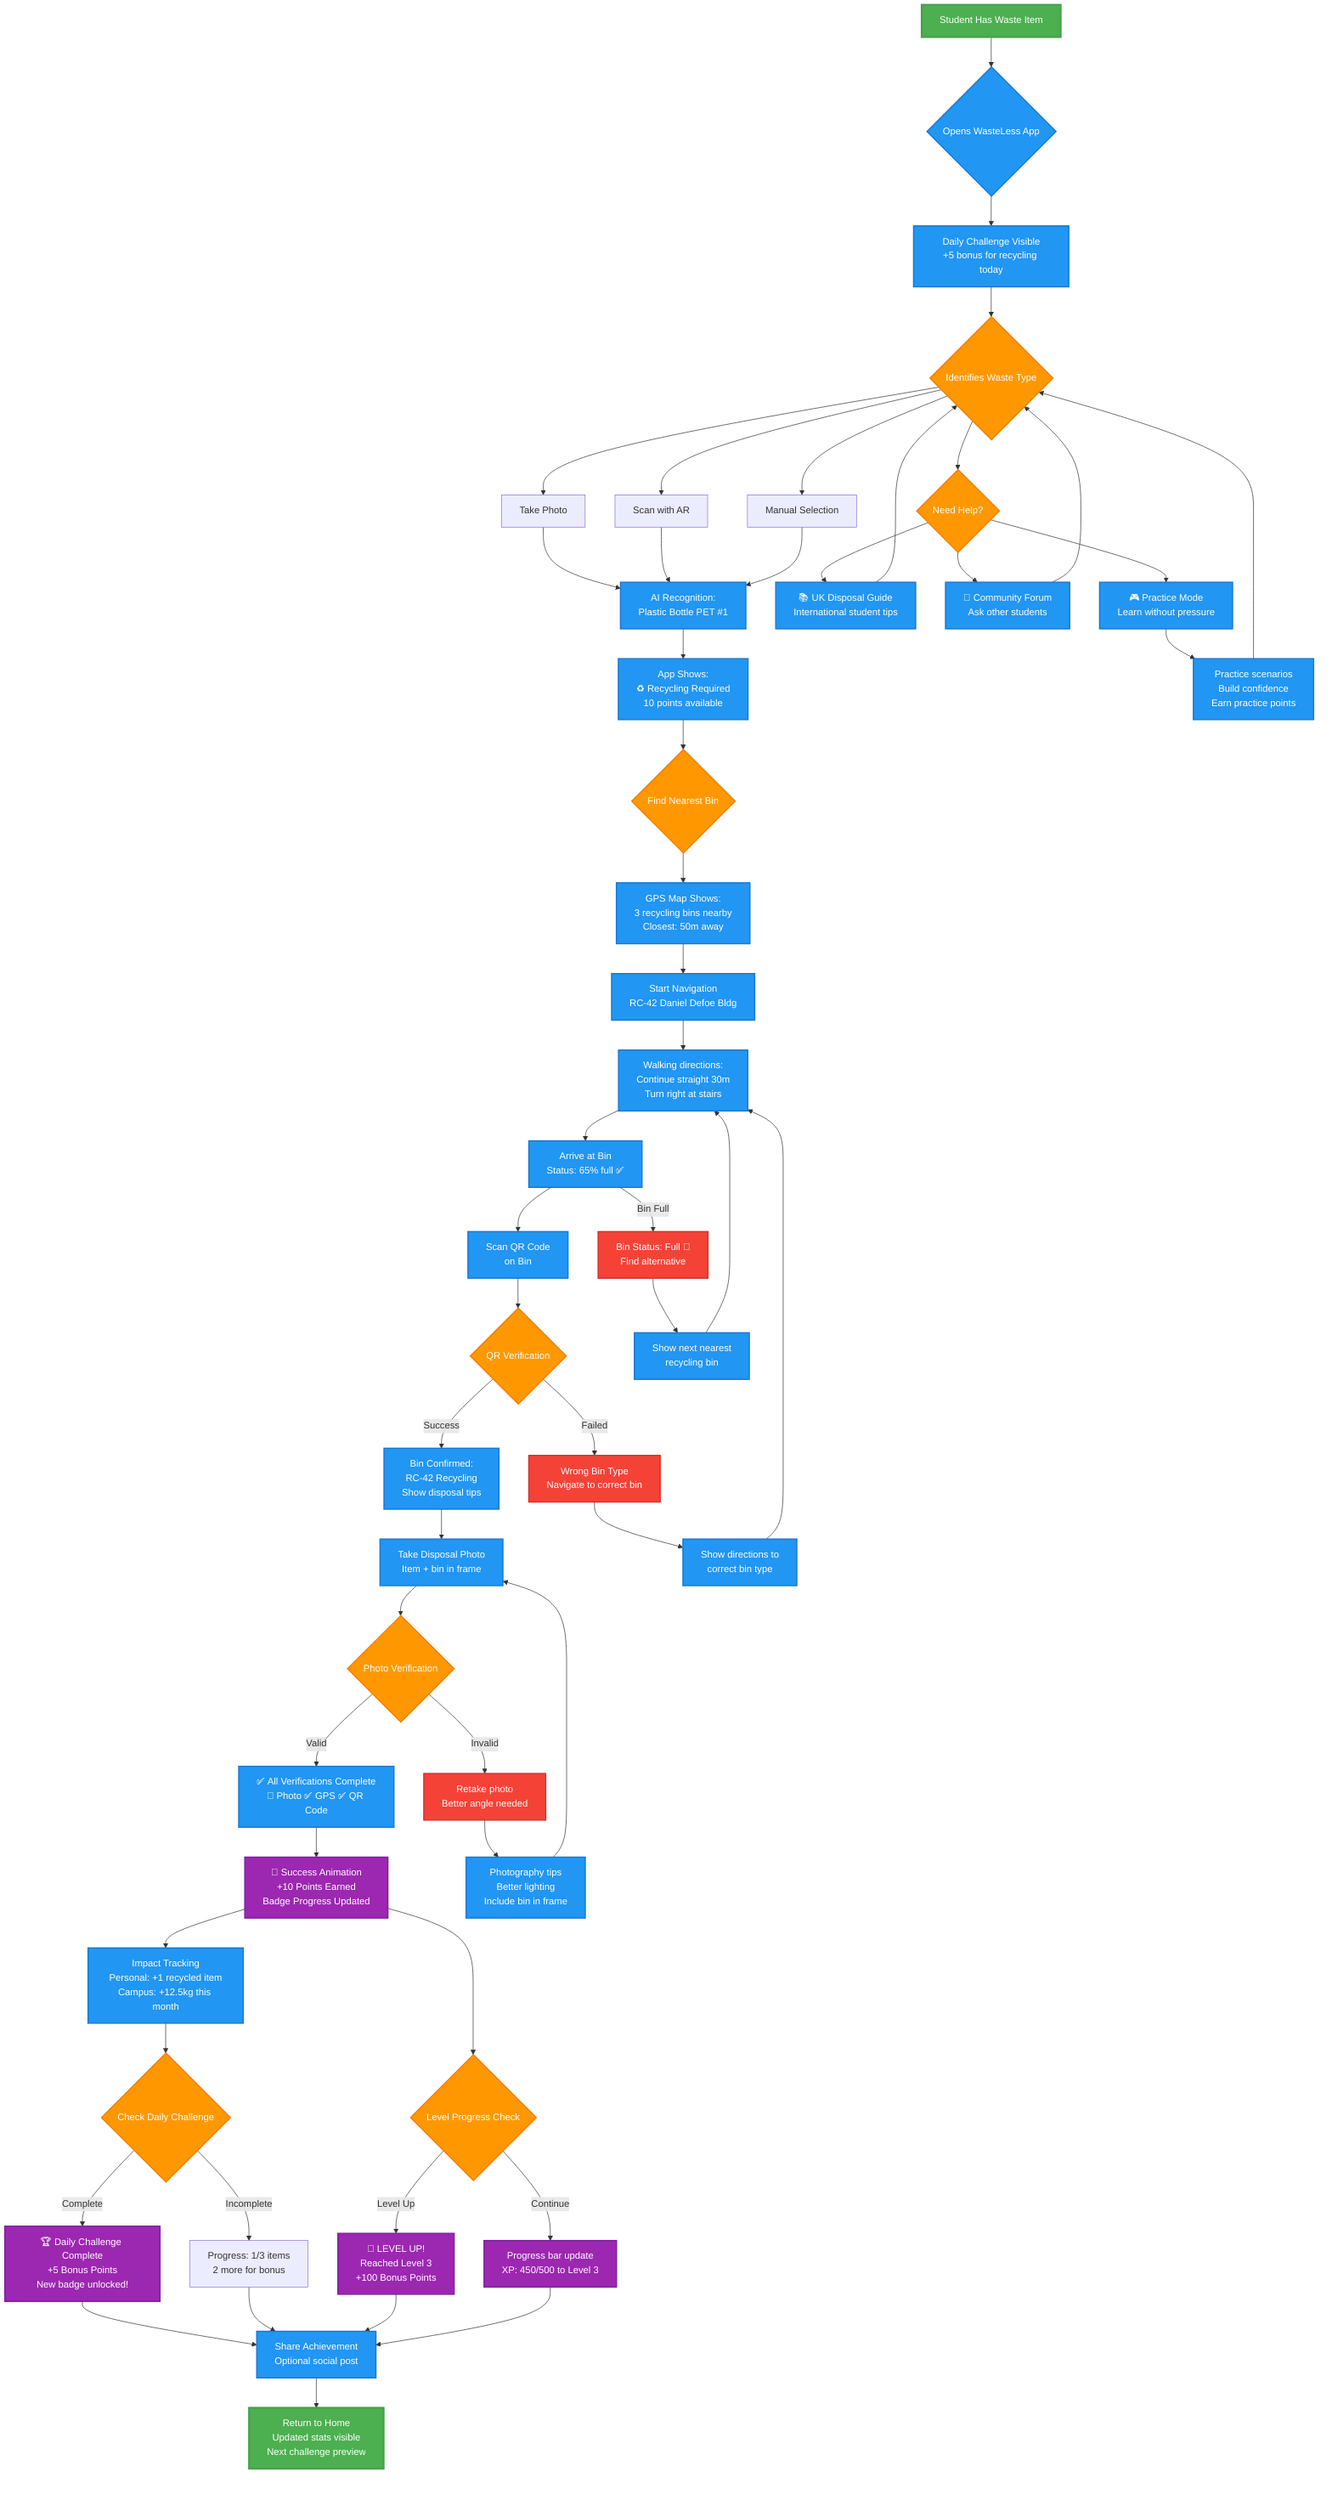 graph TB
    A[Student Has Waste Item] --> B{Opens WasteLess App}
    
    B --> C[Daily Challenge Visible<br/>+5 bonus for recycling today]
    C --> D{Identifies Waste Type}
    
    D --> D1[Take Photo]
    D --> D2[Scan with AR]
    D --> D3[Manual Selection]
    
    D1 --> E[AI Recognition:<br/>Plastic Bottle PET #1]
    D2 --> E
    D3 --> E
    
    E --> F[App Shows:<br/>♻️ Recycling Required<br/>10 points available]
    
    F --> G{Find Nearest Bin}
    G --> H[GPS Map Shows:<br/>3 recycling bins nearby<br/>Closest: 50m away]
    
    H --> I[Start Navigation<br/>RC-42 Daniel Defoe Bldg]
    I --> J[Walking directions:<br/>Continue straight 30m<br/>Turn right at stairs]
    
    J --> K[Arrive at Bin<br/>Status: 65% full ✅]
    
    K --> L[Scan QR Code<br/>on Bin]
    L --> M{QR Verification}
    
    M -->|Success| N[Bin Confirmed:<br/>RC-42 Recycling<br/>Show disposal tips]
    M -->|Failed| O[Wrong Bin Type<br/>Navigate to correct bin]
    
    N --> P[Take Disposal Photo<br/>Item + bin in frame]
    P --> Q{Photo Verification}
    
    Q -->|Valid| R[✅ All Verifications Complete<br/>📸 Photo ✅ GPS ✅ QR Code]
    Q -->|Invalid| S[Retake photo<br/>Better angle needed]
    
    R --> T[🎉 Success Animation<br/>+10 Points Earned<br/>Badge Progress Updated]
    
    T --> U[Impact Tracking<br/>Personal: +1 recycled item<br/>Campus: +12.5kg this month]
    
    U --> V{Check Daily Challenge}
    V -->|Complete| W[🏆 Daily Challenge Complete<br/>+5 Bonus Points<br/>New badge unlocked!]
    V -->|Incomplete| X[Progress: 1/3 items<br/>2 more for bonus]
    
    W --> Y[Share Achievement<br/>Optional social post]
    X --> Y
    
    Y --> Z[Return to Home<br/>Updated stats visible<br/>Next challenge preview]

    %% Error Handling Flows
    O --> AA[Show directions to<br/>correct bin type]
    AA --> J
    
    S --> AB[Photography tips<br/>Better lighting<br/>Include bin in frame]
    AB --> P
    
    %% Support Features
    D --> AC{Need Help?}
    AC --> AD[📚 UK Disposal Guide<br/>International student tips]
    AC --> AE[💬 Community Forum<br/>Ask other students]
    AC --> AF[🎮 Practice Mode<br/>Learn without pressure]
    
    AD --> D
    AE --> D
    AF --> AG[Practice scenarios<br/>Build confidence<br/>Earn practice points]
    AG --> D
    
    %% Alternative Scenarios
    K -->|Bin Full| AH[Bin Status: Full 🔴<br/>Find alternative]
    AH --> AI[Show next nearest<br/>recycling bin]
    AI --> J
    
    %% Gamification Elements
    T --> AJ{Level Progress Check}
    AJ -->|Level Up| AK[🎉 LEVEL UP!<br/>Reached Level 3<br/>+100 Bonus Points]
    AJ -->|Continue| AL[Progress bar update<br/>XP: 450/500 to Level 3]
    
    AK --> Y
    AL --> Y

    %% Style the diagram
    classDef startEnd fill:#4CAF50,stroke:#45a049,stroke-width:3px,color:#fff
    classDef process fill:#2196F3,stroke:#1976D2,stroke-width:2px,color:#fff
    classDef decision fill:#FF9800,stroke:#F57C00,stroke-width:2px,color:#fff
    classDef success fill:#4CAF50,stroke:#45a049,stroke-width:2px,color:#fff
    classDef error fill:#f44336,stroke:#d32f2f,stroke-width:2px,color:#fff
    classDef gamification fill:#9C27B0,stroke:#7B1FA2,stroke-width:2px,color:#fff
    
    class A,Z startEnd
    class B,C,E,F,H,I,J,K,L,N,P,R,T,U,Y,AA,AB,AD,AE,AF,AG,AI process
    class D,G,M,Q,V,AC,AJ decision
    class W,AK success
    class O,S,AH error
    class T,W,AK,AL gamification